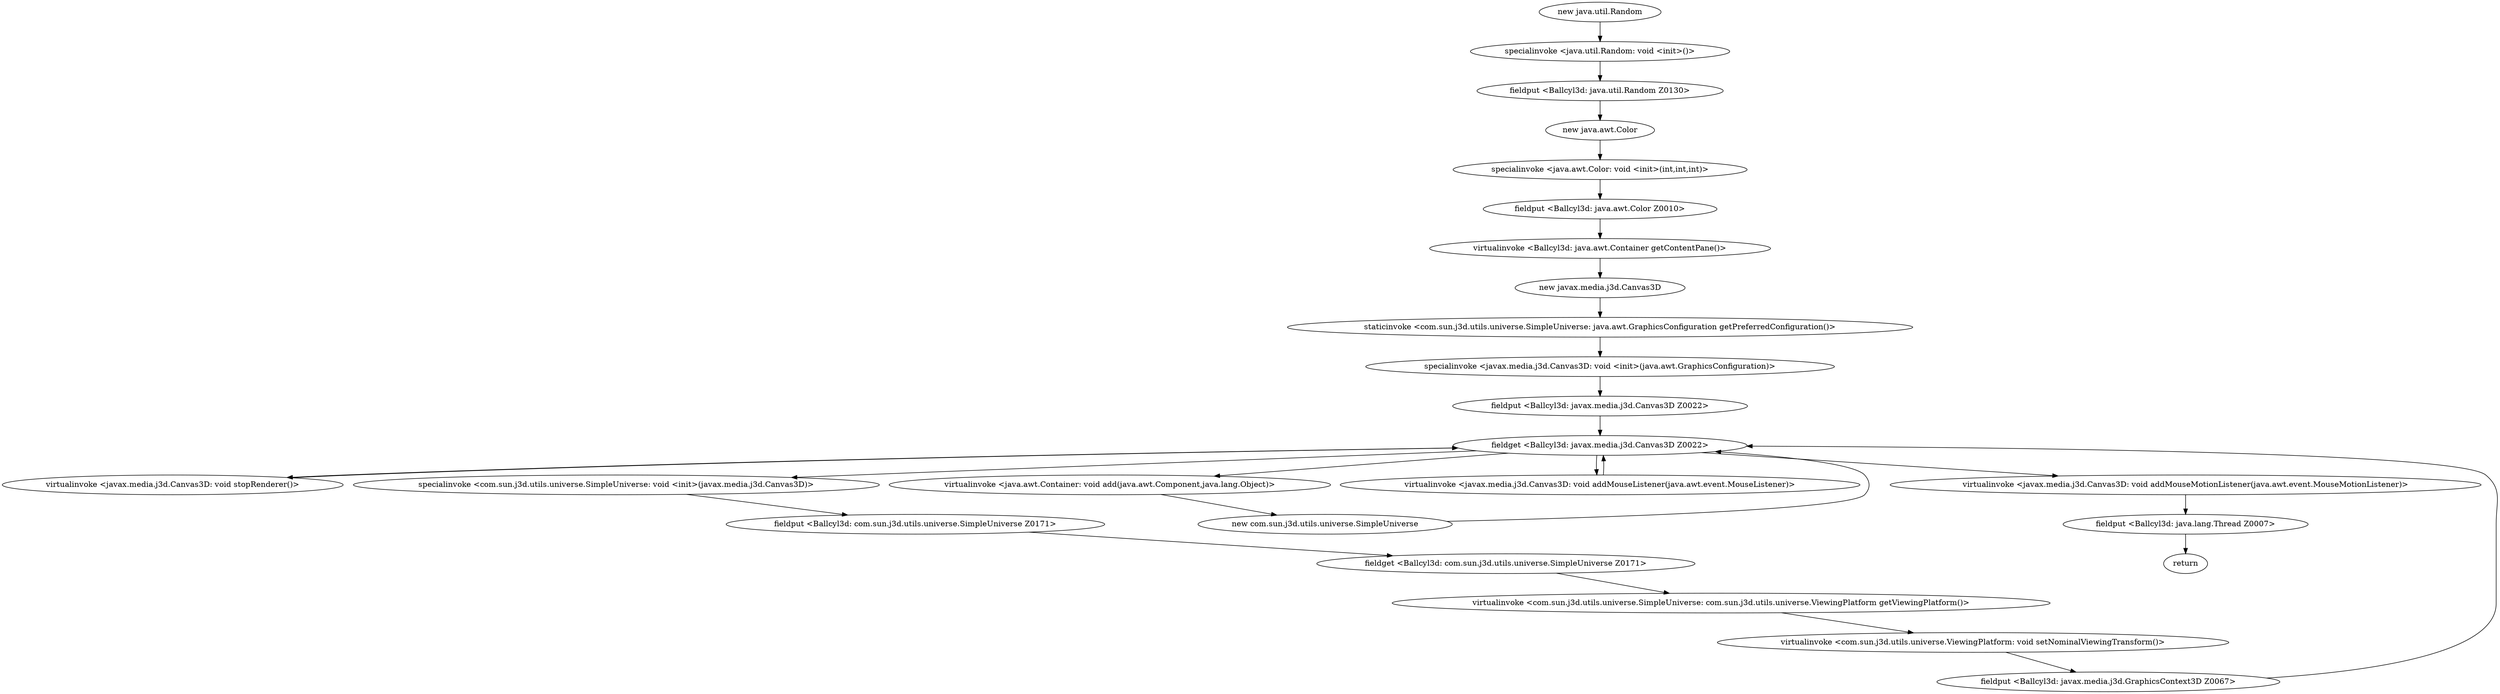 digraph "" {
"new java.util.Random";
 "new java.util.Random"->"specialinvoke <java.util.Random: void <init>()>";
 "specialinvoke <java.util.Random: void <init>()>"->"fieldput <Ballcyl3d: java.util.Random Z0130>";
 "fieldput <Ballcyl3d: java.util.Random Z0130>"->"new java.awt.Color";
 "new java.awt.Color"->"specialinvoke <java.awt.Color: void <init>(int,int,int)>";
 "specialinvoke <java.awt.Color: void <init>(int,int,int)>"->"fieldput <Ballcyl3d: java.awt.Color Z0010>";
 "fieldput <Ballcyl3d: java.awt.Color Z0010>"->"virtualinvoke <Ballcyl3d: java.awt.Container getContentPane()>";
 "virtualinvoke <Ballcyl3d: java.awt.Container getContentPane()>"->"new javax.media.j3d.Canvas3D";
 "new javax.media.j3d.Canvas3D"->"staticinvoke <com.sun.j3d.utils.universe.SimpleUniverse: java.awt.GraphicsConfiguration getPreferredConfiguration()>";
 "staticinvoke <com.sun.j3d.utils.universe.SimpleUniverse: java.awt.GraphicsConfiguration getPreferredConfiguration()>"->"specialinvoke <javax.media.j3d.Canvas3D: void <init>(java.awt.GraphicsConfiguration)>";
 "specialinvoke <javax.media.j3d.Canvas3D: void <init>(java.awt.GraphicsConfiguration)>"->"fieldput <Ballcyl3d: javax.media.j3d.Canvas3D Z0022>";
 "fieldput <Ballcyl3d: javax.media.j3d.Canvas3D Z0022>"->"fieldget <Ballcyl3d: javax.media.j3d.Canvas3D Z0022>";
 "fieldget <Ballcyl3d: javax.media.j3d.Canvas3D Z0022>"->"virtualinvoke <javax.media.j3d.Canvas3D: void stopRenderer()>";
 "virtualinvoke <javax.media.j3d.Canvas3D: void stopRenderer()>"->"fieldget <Ballcyl3d: javax.media.j3d.Canvas3D Z0022>";
 "fieldget <Ballcyl3d: javax.media.j3d.Canvas3D Z0022>"->"virtualinvoke <java.awt.Container: void add(java.awt.Component,java.lang.Object)>";
 "virtualinvoke <java.awt.Container: void add(java.awt.Component,java.lang.Object)>"->"new com.sun.j3d.utils.universe.SimpleUniverse";
 "new com.sun.j3d.utils.universe.SimpleUniverse"->"fieldget <Ballcyl3d: javax.media.j3d.Canvas3D Z0022>";
 "fieldget <Ballcyl3d: javax.media.j3d.Canvas3D Z0022>"->"specialinvoke <com.sun.j3d.utils.universe.SimpleUniverse: void <init>(javax.media.j3d.Canvas3D)>";
 "specialinvoke <com.sun.j3d.utils.universe.SimpleUniverse: void <init>(javax.media.j3d.Canvas3D)>"->"fieldput <Ballcyl3d: com.sun.j3d.utils.universe.SimpleUniverse Z0171>";
 "fieldput <Ballcyl3d: com.sun.j3d.utils.universe.SimpleUniverse Z0171>"->"fieldget <Ballcyl3d: com.sun.j3d.utils.universe.SimpleUniverse Z0171>";
 "fieldget <Ballcyl3d: com.sun.j3d.utils.universe.SimpleUniverse Z0171>"->"virtualinvoke <com.sun.j3d.utils.universe.SimpleUniverse: com.sun.j3d.utils.universe.ViewingPlatform getViewingPlatform()>";
 "virtualinvoke <com.sun.j3d.utils.universe.SimpleUniverse: com.sun.j3d.utils.universe.ViewingPlatform getViewingPlatform()>"->"virtualinvoke <com.sun.j3d.utils.universe.ViewingPlatform: void setNominalViewingTransform()>";
 "virtualinvoke <com.sun.j3d.utils.universe.ViewingPlatform: void setNominalViewingTransform()>"->"fieldput <Ballcyl3d: javax.media.j3d.GraphicsContext3D Z0067>";
 "fieldput <Ballcyl3d: javax.media.j3d.GraphicsContext3D Z0067>"->"fieldget <Ballcyl3d: javax.media.j3d.Canvas3D Z0022>";
 "fieldget <Ballcyl3d: javax.media.j3d.Canvas3D Z0022>"->"virtualinvoke <javax.media.j3d.Canvas3D: void addMouseListener(java.awt.event.MouseListener)>";
 "virtualinvoke <javax.media.j3d.Canvas3D: void addMouseListener(java.awt.event.MouseListener)>"->"fieldget <Ballcyl3d: javax.media.j3d.Canvas3D Z0022>";
 "fieldget <Ballcyl3d: javax.media.j3d.Canvas3D Z0022>"->"virtualinvoke <javax.media.j3d.Canvas3D: void addMouseMotionListener(java.awt.event.MouseMotionListener)>";
 "virtualinvoke <javax.media.j3d.Canvas3D: void addMouseMotionListener(java.awt.event.MouseMotionListener)>"->"fieldput <Ballcyl3d: java.lang.Thread Z0007>";
 "fieldput <Ballcyl3d: java.lang.Thread Z0007>"->"return";
}
